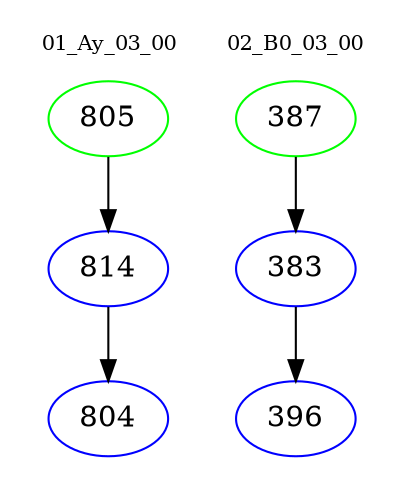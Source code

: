 digraph{
subgraph cluster_0 {
color = white
label = "01_Ay_03_00";
fontsize=10;
T0_805 [label="805", color="green"]
T0_805 -> T0_814 [color="black"]
T0_814 [label="814", color="blue"]
T0_814 -> T0_804 [color="black"]
T0_804 [label="804", color="blue"]
}
subgraph cluster_1 {
color = white
label = "02_B0_03_00";
fontsize=10;
T1_387 [label="387", color="green"]
T1_387 -> T1_383 [color="black"]
T1_383 [label="383", color="blue"]
T1_383 -> T1_396 [color="black"]
T1_396 [label="396", color="blue"]
}
}
